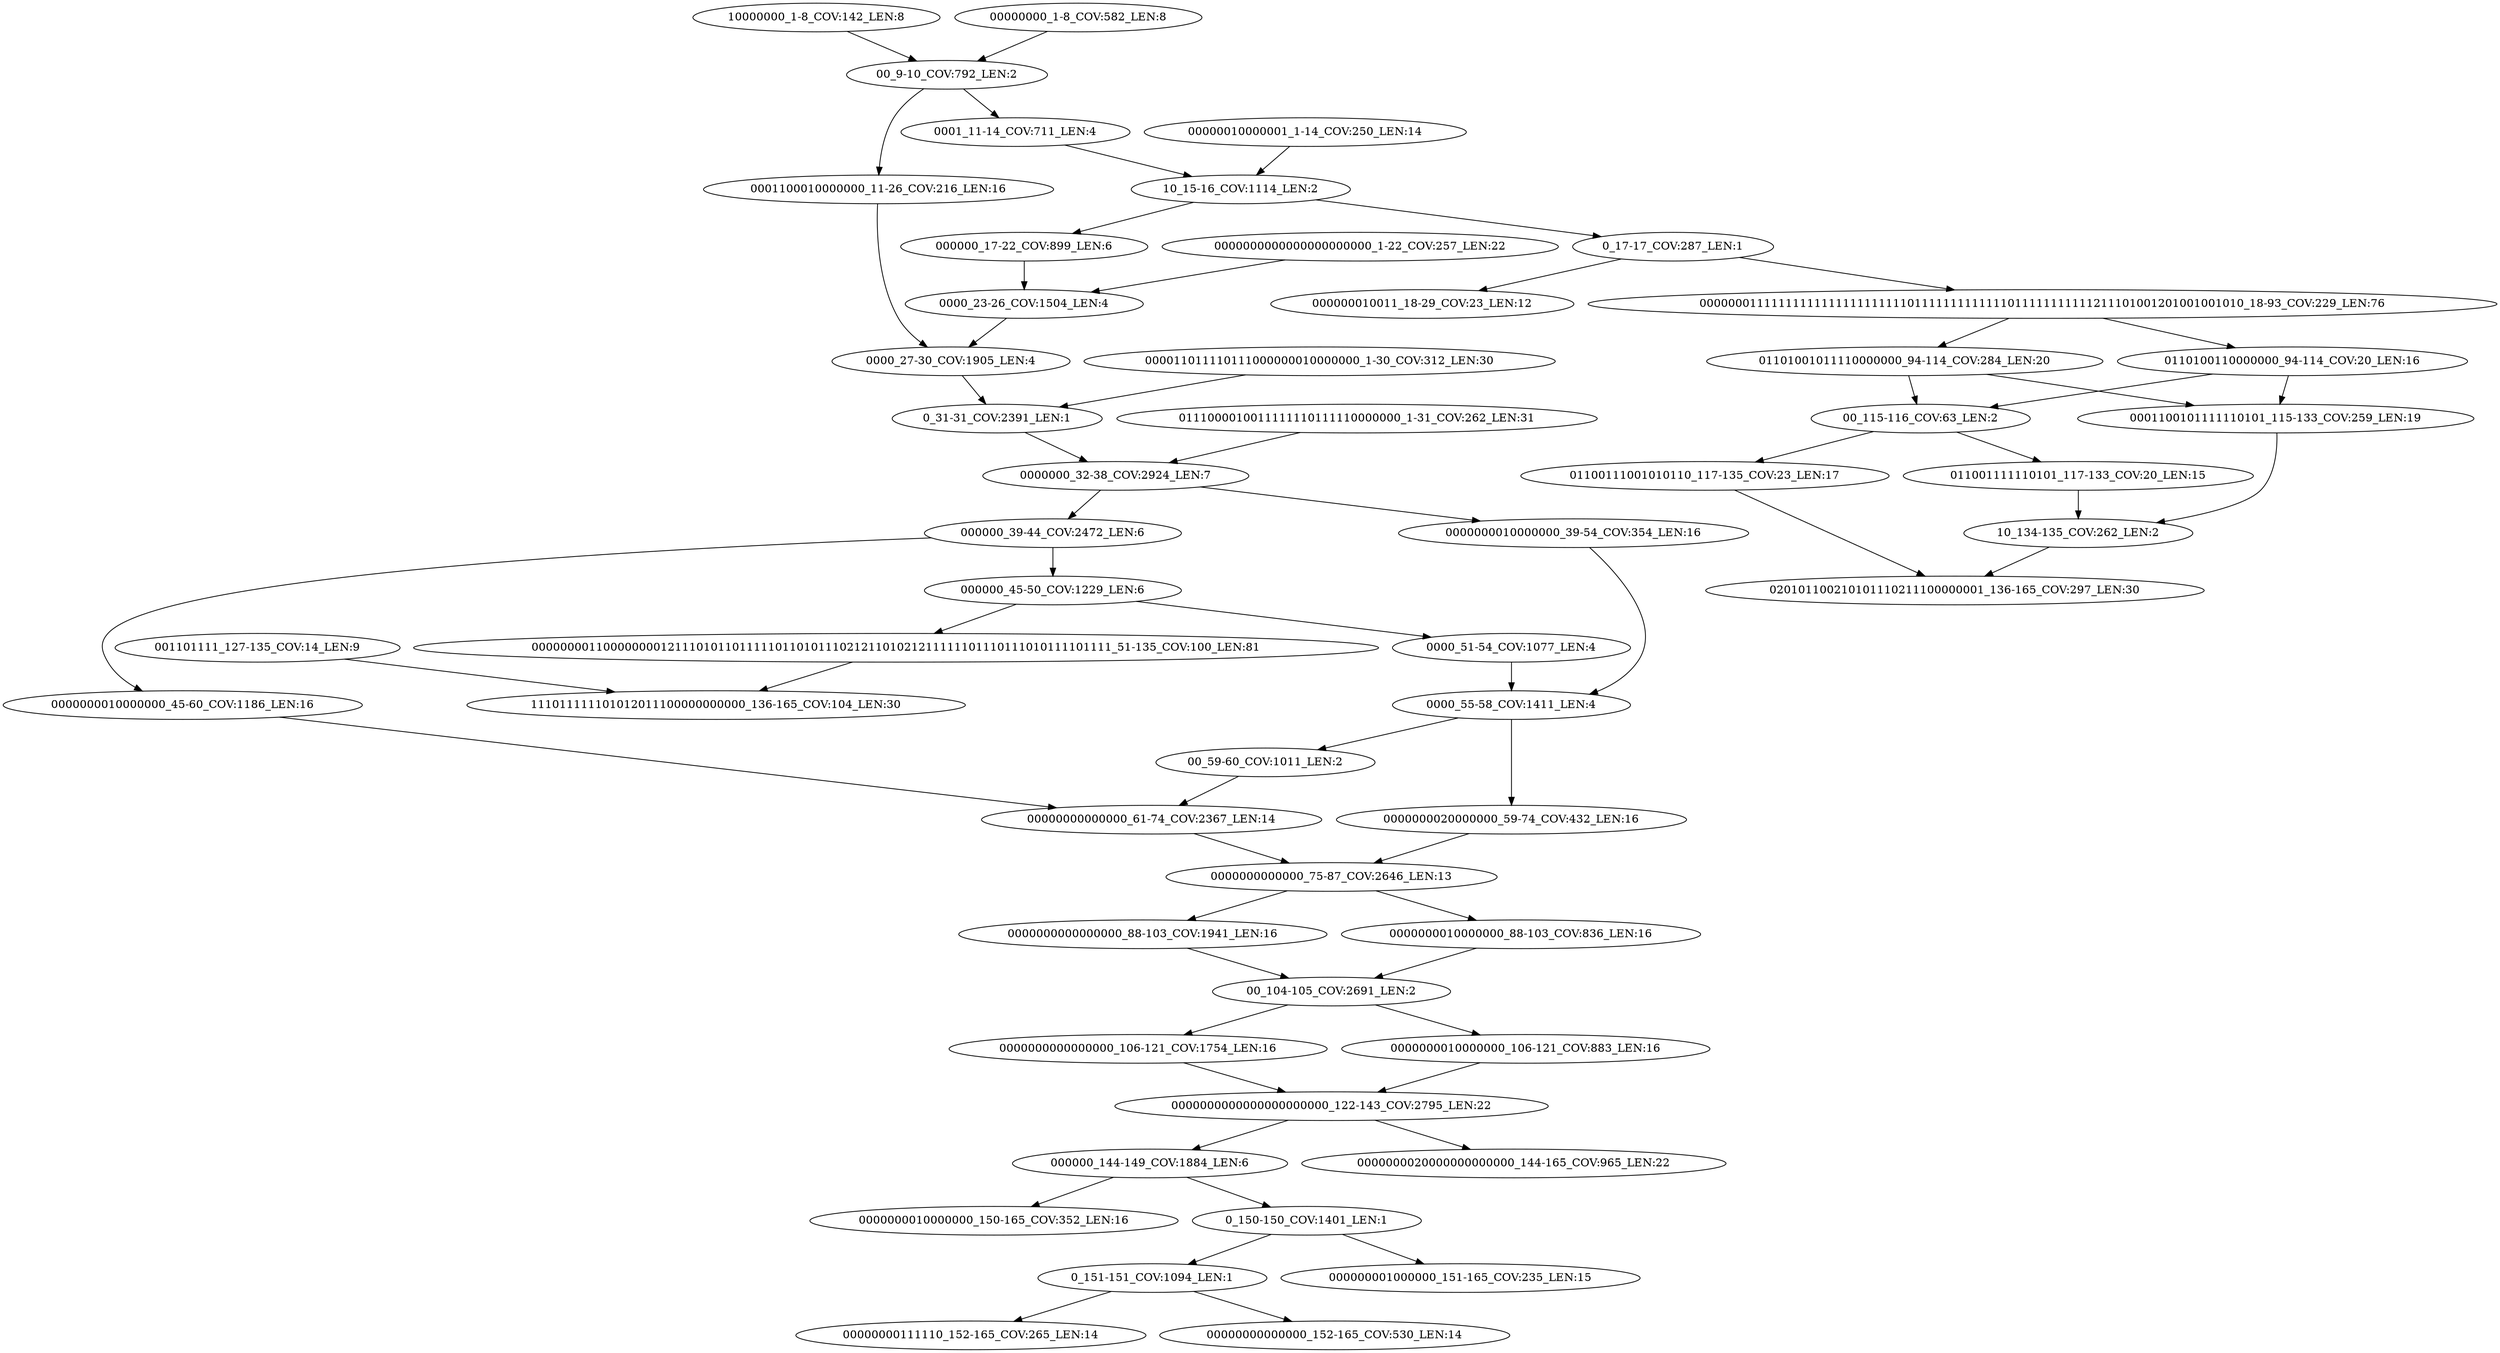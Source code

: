 digraph G {
    "001101111_127-135_COV:14_LEN:9" -> "111011111101012011100000000000_136-165_COV:104_LEN:30";
    "000000_39-44_COV:2472_LEN:6" -> "0000000010000000_45-60_COV:1186_LEN:16";
    "000000_39-44_COV:2472_LEN:6" -> "000000_45-50_COV:1229_LEN:6";
    "000000_17-22_COV:899_LEN:6" -> "0000_23-26_COV:1504_LEN:4";
    "0_31-31_COV:2391_LEN:1" -> "0000000_32-38_COV:2924_LEN:7";
    "0_17-17_COV:287_LEN:1" -> "000000010011_18-29_COV:23_LEN:12";
    "0_17-17_COV:287_LEN:1" -> "0000000111111111111111111111101111111111111011111111111211101001201001001010_18-93_COV:229_LEN:76";
    "01100111001010110_117-135_COV:23_LEN:17" -> "020101100210101110211100000001_136-165_COV:297_LEN:30";
    "0_151-151_COV:1094_LEN:1" -> "00000000111110_152-165_COV:265_LEN:14";
    "0_151-151_COV:1094_LEN:1" -> "00000000000000_152-165_COV:530_LEN:14";
    "0000000000000000_88-103_COV:1941_LEN:16" -> "00_104-105_COV:2691_LEN:2";
    "0000000000000000000000_122-143_COV:2795_LEN:22" -> "000000_144-149_COV:1884_LEN:6";
    "0000000000000000000000_122-143_COV:2795_LEN:22" -> "0000000020000000000000_144-165_COV:965_LEN:22";
    "000000_144-149_COV:1884_LEN:6" -> "0000000010000000_150-165_COV:352_LEN:16";
    "000000_144-149_COV:1884_LEN:6" -> "0_150-150_COV:1401_LEN:1";
    "0000000000000000_106-121_COV:1754_LEN:16" -> "0000000000000000000000_122-143_COV:2795_LEN:22";
    "00_115-116_COV:63_LEN:2" -> "01100111001010110_117-135_COV:23_LEN:17";
    "00_115-116_COV:63_LEN:2" -> "011001111110101_117-133_COV:20_LEN:15";
    "00_59-60_COV:1011_LEN:2" -> "00000000000000_61-74_COV:2367_LEN:14";
    "0001100101111110101_115-133_COV:259_LEN:19" -> "10_134-135_COV:262_LEN:2";
    "0001100010000000_11-26_COV:216_LEN:16" -> "0000_27-30_COV:1905_LEN:4";
    "0000000000000_75-87_COV:2646_LEN:13" -> "0000000010000000_88-103_COV:836_LEN:16";
    "0000000000000_75-87_COV:2646_LEN:13" -> "0000000000000000_88-103_COV:1941_LEN:16";
    "00_9-10_COV:792_LEN:2" -> "0001_11-14_COV:711_LEN:4";
    "00_9-10_COV:792_LEN:2" -> "0001100010000000_11-26_COV:216_LEN:16";
    "0_150-150_COV:1401_LEN:1" -> "000000001000000_151-165_COV:235_LEN:15";
    "0_150-150_COV:1401_LEN:1" -> "0_151-151_COV:1094_LEN:1";
    "011001111110101_117-133_COV:20_LEN:15" -> "10_134-135_COV:262_LEN:2";
    "0000000010000000_88-103_COV:836_LEN:16" -> "00_104-105_COV:2691_LEN:2";
    "01101001011110000000_94-114_COV:284_LEN:20" -> "00_115-116_COV:63_LEN:2";
    "01101001011110000000_94-114_COV:284_LEN:20" -> "0001100101111110101_115-133_COV:259_LEN:19";
    "000011011110111000000010000000_1-30_COV:312_LEN:30" -> "0_31-31_COV:2391_LEN:1";
    "0000000010000000_45-60_COV:1186_LEN:16" -> "00000000000000_61-74_COV:2367_LEN:14";
    "0000000010000000_106-121_COV:883_LEN:16" -> "0000000000000000000000_122-143_COV:2795_LEN:22";
    "00_104-105_COV:2691_LEN:2" -> "0000000010000000_106-121_COV:883_LEN:16";
    "00_104-105_COV:2691_LEN:2" -> "0000000000000000_106-121_COV:1754_LEN:16";
    "10_15-16_COV:1114_LEN:2" -> "000000_17-22_COV:899_LEN:6";
    "10_15-16_COV:1114_LEN:2" -> "0_17-17_COV:287_LEN:1";
    "10000000_1-8_COV:142_LEN:8" -> "00_9-10_COV:792_LEN:2";
    "00000000000000_61-74_COV:2367_LEN:14" -> "0000000000000_75-87_COV:2646_LEN:13";
    "0000000020000000_59-74_COV:432_LEN:16" -> "0000000000000_75-87_COV:2646_LEN:13";
    "0000_27-30_COV:1905_LEN:4" -> "0_31-31_COV:2391_LEN:1";
    "000000_45-50_COV:1229_LEN:6" -> "000000001100000000121110101101111101101011102121101021211111101110111010111101111_51-135_COV:100_LEN:81";
    "000000_45-50_COV:1229_LEN:6" -> "0000_51-54_COV:1077_LEN:4";
    "10_134-135_COV:262_LEN:2" -> "020101100210101110211100000001_136-165_COV:297_LEN:30";
    "0000_23-26_COV:1504_LEN:4" -> "0000_27-30_COV:1905_LEN:4";
    "0001_11-14_COV:711_LEN:4" -> "10_15-16_COV:1114_LEN:2";
    "0000000010000000_39-54_COV:354_LEN:16" -> "0000_55-58_COV:1411_LEN:4";
    "00000000_1-8_COV:582_LEN:8" -> "00_9-10_COV:792_LEN:2";
    "0111000010011111110111110000000_1-31_COV:262_LEN:31" -> "0000000_32-38_COV:2924_LEN:7";
    "0000000111111111111111111111101111111111111011111111111211101001201001001010_18-93_COV:229_LEN:76" -> "01101001011110000000_94-114_COV:284_LEN:20";
    "0000000111111111111111111111101111111111111011111111111211101001201001001010_18-93_COV:229_LEN:76" -> "0110100110000000_94-114_COV:20_LEN:16";
    "0000_51-54_COV:1077_LEN:4" -> "0000_55-58_COV:1411_LEN:4";
    "0000_55-58_COV:1411_LEN:4" -> "00_59-60_COV:1011_LEN:2";
    "0000_55-58_COV:1411_LEN:4" -> "0000000020000000_59-74_COV:432_LEN:16";
    "0110100110000000_94-114_COV:20_LEN:16" -> "00_115-116_COV:63_LEN:2";
    "0110100110000000_94-114_COV:20_LEN:16" -> "0001100101111110101_115-133_COV:259_LEN:19";
    "00000010000001_1-14_COV:250_LEN:14" -> "10_15-16_COV:1114_LEN:2";
    "0000000_32-38_COV:2924_LEN:7" -> "000000_39-44_COV:2472_LEN:6";
    "0000000_32-38_COV:2924_LEN:7" -> "0000000010000000_39-54_COV:354_LEN:16";
    "0000000000000000000000_1-22_COV:257_LEN:22" -> "0000_23-26_COV:1504_LEN:4";
    "000000001100000000121110101101111101101011102121101021211111101110111010111101111_51-135_COV:100_LEN:81" -> "111011111101012011100000000000_136-165_COV:104_LEN:30";
}
